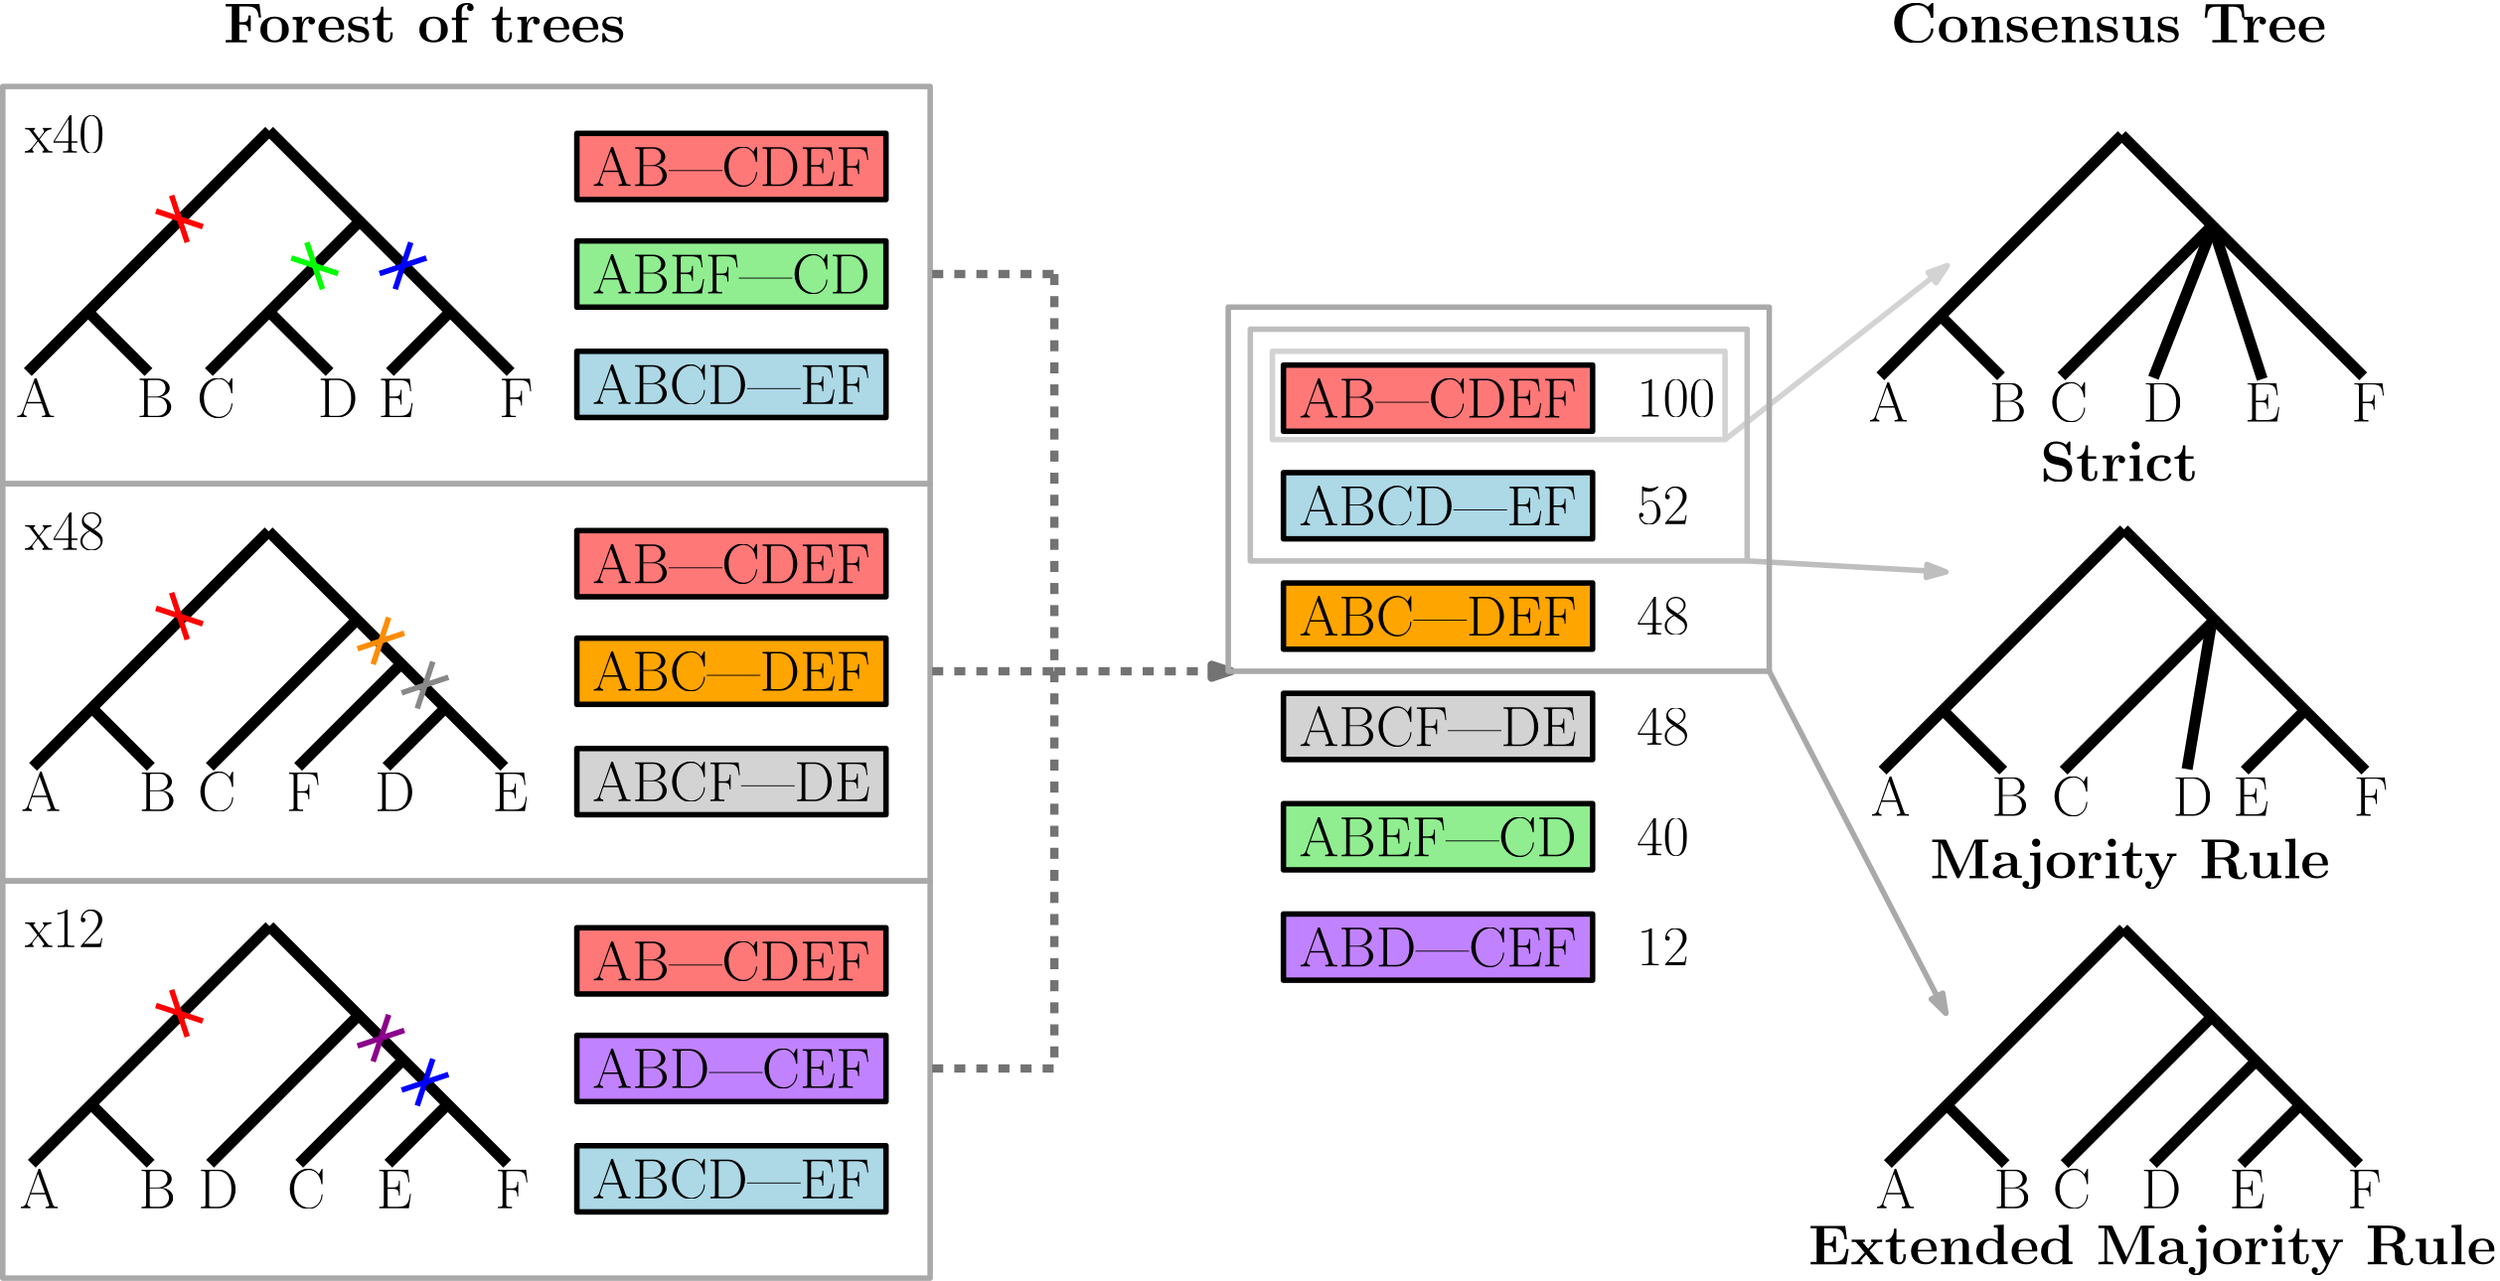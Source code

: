<?xml version="1.0"?>
<!DOCTYPE ipe SYSTEM "ipe.dtd">
<ipe version="70107" creator="Ipe 7.1.10">
<info created="D:20110302134249" modified="D:20170821170445"/>
<ipestyle name="basic">
<symbol name="arrow/arc(spx)">
<path stroke="sym-stroke" fill="sym-stroke" pen="sym-pen">
0 0 m
-1 0.333 l
-1 -0.333 l
h
</path>
</symbol>
<symbol name="arrow/farc(spx)">
<path stroke="sym-stroke" fill="white" pen="sym-pen">
0 0 m
-1 0.333 l
-1 -0.333 l
h
</path>
</symbol>
<symbol name="mark/circle(sx)" transformations="translations">
<path fill="sym-stroke">
0.6 0 0 0.6 0 0 e
0.4 0 0 0.4 0 0 e
</path>
</symbol>
<symbol name="mark/disk(sx)" transformations="translations">
<path fill="sym-stroke">
0.6 0 0 0.6 0 0 e
</path>
</symbol>
<symbol name="mark/fdisk(sfx)" transformations="translations">
<group>
<path fill="sym-stroke" fillrule="eofill">
0.6 0 0 0.6 0 0 e
0.4 0 0 0.4 0 0 e
</path>
<path fill="sym-fill">
0.4 0 0 0.4 0 0 e
</path>
</group>
</symbol>
<symbol name="mark/box(sx)" transformations="translations">
<path fill="sym-stroke" fillrule="eofill">
-0.6 -0.6 m
0.6 -0.6 l
0.6 0.6 l
-0.6 0.6 l
h
-0.4 -0.4 m
0.4 -0.4 l
0.4 0.4 l
-0.4 0.4 l
h
</path>
</symbol>
<symbol name="mark/square(sx)" transformations="translations">
<path fill="sym-stroke">
-0.6 -0.6 m
0.6 -0.6 l
0.6 0.6 l
-0.6 0.6 l
h
</path>
</symbol>
<symbol name="mark/fsquare(sfx)" transformations="translations">
<group>
<path fill="sym-stroke" fillrule="eofill">
-0.6 -0.6 m
0.6 -0.6 l
0.6 0.6 l
-0.6 0.6 l
h
-0.4 -0.4 m
0.4 -0.4 l
0.4 0.4 l
-0.4 0.4 l
h
</path>
<path fill="sym-fill">
-0.4 -0.4 m
0.4 -0.4 l
0.4 0.4 l
-0.4 0.4 l
h
</path>
</group>
</symbol>
<symbol name="mark/cross(sx)" transformations="translations">
<group>
<path fill="sym-stroke">
-0.43 -0.57 m
0.57 0.43 l
0.43 0.57 l
-0.57 -0.43 l
h
</path>
<path fill="sym-stroke">
-0.43 0.57 m
0.57 -0.43 l
0.43 -0.57 l
-0.57 0.43 l
h
</path>
</group>
</symbol>
<symbol name="arrow/fnormal(spx)">
<path stroke="sym-stroke" fill="white" pen="sym-pen">
0 0 m
-1 0.333 l
-1 -0.333 l
h
</path>
</symbol>
<symbol name="arrow/pointed(spx)">
<path stroke="sym-stroke" fill="sym-stroke" pen="sym-pen">
0 0 m
-1 0.333 l
-0.8 0 l
-1 -0.333 l
h
</path>
</symbol>
<symbol name="arrow/fpointed(spx)">
<path stroke="sym-stroke" fill="white" pen="sym-pen">
0 0 m
-1 0.333 l
-0.8 0 l
-1 -0.333 l
h
</path>
</symbol>
<symbol name="arrow/linear(spx)">
<path stroke="sym-stroke" pen="sym-pen">
-1 0.333 m
0 0 l
-1 -0.333 l
</path>
</symbol>
<symbol name="arrow/fdouble(spx)">
<path stroke="sym-stroke" fill="white" pen="sym-pen">
0 0 m
-1 0.333 l
-1 -0.333 l
h
-1 0 m
-2 0.333 l
-2 -0.333 l
h
</path>
</symbol>
<symbol name="arrow/double(spx)">
<path stroke="sym-stroke" fill="sym-stroke" pen="sym-pen">
0 0 m
-1 0.333 l
-1 -0.333 l
h
-1 0 m
-2 0.333 l
-2 -0.333 l
h
</path>
</symbol>
<pen name="heavier" value="0.8"/>
<pen name="fat" value="1.2"/>
<pen name="ultrafat" value="2"/>
<symbolsize name="large" value="5"/>
<symbolsize name="small" value="2"/>
<symbolsize name="tiny" value="1.1"/>
<arrowsize name="large" value="10"/>
<arrowsize name="small" value="5"/>
<arrowsize name="tiny" value="3"/>
<color name="red" value="1 0 0"/>
<color name="green" value="0 1 0"/>
<color name="blue" value="0 0 1"/>
<color name="yellow" value="1 1 0"/>
<color name="orange" value="1 0.647 0"/>
<color name="gold" value="1 0.843 0"/>
<color name="purple" value="0.627 0.125 0.941"/>
<color name="gray" value="0.745"/>
<color name="brown" value="0.647 0.165 0.165"/>
<color name="navy" value="0 0 0.502"/>
<color name="pink" value="1 0.753 0.796"/>
<color name="seagreen" value="0.18 0.545 0.341"/>
<color name="turquoise" value="0.251 0.878 0.816"/>
<color name="violet" value="0.933 0.51 0.933"/>
<color name="darkblue" value="0 0 0.545"/>
<color name="darkcyan" value="0 0.545 0.545"/>
<color name="darkgray" value="0.663"/>
<color name="darkgreen" value="0 0.392 0"/>
<color name="darkmagenta" value="0.545 0 0.545"/>
<color name="darkorange" value="1 0.549 0"/>
<color name="darkred" value="0.545 0 0"/>
<color name="lightblue" value="0.678 0.847 0.902"/>
<color name="lightcyan" value="0.878 1 1"/>
<color name="lightgray" value="0.827"/>
<color name="lightgreen" value="0.565 0.933 0.565"/>
<color name="lightyellow" value="1 1 0.878"/>
<dashstyle name="dashed" value="[4] 0"/>
<dashstyle name="dotted" value="[1 3] 0"/>
<dashstyle name="dash dotted" value="[4 2 1 2] 0"/>
<dashstyle name="dash dot dotted" value="[4 2 1 2 1 2] 0"/>
<textsize name="large" value="\large"/>
<textsize name="small" value="\small"/>
<textsize name="tiny" value="\tiny"/>
<textsize name="Large" value="\Large"/>
<textsize name="LARGE" value="\LARGE"/>
<textsize name="huge" value="\huge"/>
<textsize name="Huge" value="\Huge"/>
<textsize name="footnote" value="\footnotesize"/>
<textstyle name="center" begin="\begin{center}" end="\end{center}"/>
<textstyle name="itemize" begin="\begin{itemize}" end="\end{itemize}"/>
<textstyle name="item" begin="\begin{itemize}\item{}" end="\end{itemize}"/>
<gridsize name="4 pts" value="4"/>
<gridsize name="8 pts (~3 mm)" value="8"/>
<gridsize name="16 pts (~6 mm)" value="16"/>
<gridsize name="32 pts (~12 mm)" value="32"/>
<gridsize name="10 pts (~3.5 mm)" value="10"/>
<gridsize name="20 pts (~7 mm)" value="20"/>
<gridsize name="14 pts (~5 mm)" value="14"/>
<gridsize name="28 pts (~10 mm)" value="28"/>
<gridsize name="56 pts (~20 mm)" value="56"/>
<anglesize name="90 deg" value="90"/>
<anglesize name="60 deg" value="60"/>
<anglesize name="45 deg" value="45"/>
<anglesize name="30 deg" value="30"/>
<anglesize name="22.5 deg" value="22.5"/>
<tiling name="falling" angle="-60" step="4" width="1"/>
<tiling name="rising" angle="30" step="4" width="1"/>
</ipestyle>
<ipestyle name="letterpaper">
<symbol name="arrow/arc(spx)">
<path stroke="sym-stroke" fill="sym-stroke" pen="sym-pen">
0 0 m
-1 0.333 l
-1 -0.333 l
h
</path>
</symbol>
<symbol name="arrow/farc(spx)">
<path stroke="sym-stroke" fill="white" pen="sym-pen">
0 0 m
-1 0.333 l
-1 -0.333 l
h
</path>
</symbol>
<symbol name="mark/circle(sx)" transformations="translations">
<path fill="sym-stroke">
0.6 0 0 0.6 0 0 e
0.4 0 0 0.4 0 0 e
</path>
</symbol>
<symbol name="mark/disk(sx)" transformations="translations">
<path fill="sym-stroke">
0.6 0 0 0.6 0 0 e
</path>
</symbol>
<symbol name="mark/fdisk(sfx)" transformations="translations">
<group>
<path fill="sym-stroke" fillrule="eofill">
0.6 0 0 0.6 0 0 e
0.4 0 0 0.4 0 0 e
</path>
<path fill="sym-fill">
0.4 0 0 0.4 0 0 e
</path>
</group>
</symbol>
<symbol name="mark/box(sx)" transformations="translations">
<path fill="sym-stroke" fillrule="eofill">
-0.6 -0.6 m
0.6 -0.6 l
0.6 0.6 l
-0.6 0.6 l
h
-0.4 -0.4 m
0.4 -0.4 l
0.4 0.4 l
-0.4 0.4 l
h
</path>
</symbol>
<symbol name="mark/square(sx)" transformations="translations">
<path fill="sym-stroke">
-0.6 -0.6 m
0.6 -0.6 l
0.6 0.6 l
-0.6 0.6 l
h
</path>
</symbol>
<symbol name="mark/fsquare(sfx)" transformations="translations">
<group>
<path fill="sym-stroke" fillrule="eofill">
-0.6 -0.6 m
0.6 -0.6 l
0.6 0.6 l
-0.6 0.6 l
h
-0.4 -0.4 m
0.4 -0.4 l
0.4 0.4 l
-0.4 0.4 l
h
</path>
<path fill="sym-fill">
-0.4 -0.4 m
0.4 -0.4 l
0.4 0.4 l
-0.4 0.4 l
h
</path>
</group>
</symbol>
<symbol name="mark/cross(sx)" transformations="translations">
<group>
<path fill="sym-stroke">
-0.43 -0.57 m
0.57 0.43 l
0.43 0.57 l
-0.57 -0.43 l
h
</path>
<path fill="sym-stroke">
-0.43 0.57 m
0.57 -0.43 l
0.43 -0.57 l
-0.57 0.43 l
h
</path>
</group>
</symbol>
<symbol name="arrow/fnormal(spx)">
<path stroke="sym-stroke" fill="white" pen="sym-pen">
0 0 m
-1 0.333 l
-1 -0.333 l
h
</path>
</symbol>
<symbol name="arrow/pointed(spx)">
<path stroke="sym-stroke" fill="sym-stroke" pen="sym-pen">
0 0 m
-1 0.333 l
-0.8 0 l
-1 -0.333 l
h
</path>
</symbol>
<symbol name="arrow/fpointed(spx)">
<path stroke="sym-stroke" fill="white" pen="sym-pen">
0 0 m
-1 0.333 l
-0.8 0 l
-1 -0.333 l
h
</path>
</symbol>
<symbol name="arrow/linear(spx)">
<path stroke="sym-stroke" pen="sym-pen">
-1 0.333 m
0 0 l
-1 -0.333 l
</path>
</symbol>
<symbol name="arrow/fdouble(spx)">
<path stroke="sym-stroke" fill="white" pen="sym-pen">
0 0 m
-1 0.333 l
-1 -0.333 l
h
-1 0 m
-2 0.333 l
-2 -0.333 l
h
</path>
</symbol>
<symbol name="arrow/double(spx)">
<path stroke="sym-stroke" fill="sym-stroke" pen="sym-pen">
0 0 m
-1 0.333 l
-1 -0.333 l
h
-1 0 m
-2 0.333 l
-2 -0.333 l
h
</path>
</symbol>
<pen name="heavier" value="0.8"/>
<pen name="fat" value="1.2"/>
<pen name="ultrafat" value="2"/>
<symbolsize name="large" value="5"/>
<symbolsize name="small" value="2"/>
<symbolsize name="tiny" value="1.1"/>
<arrowsize name="large" value="10"/>
<arrowsize name="small" value="5"/>
<arrowsize name="tiny" value="3"/>
<color name="red" value="1 0 0"/>
<color name="green" value="0 1 0"/>
<color name="blue" value="0 0 1"/>
<color name="yellow" value="1 1 0"/>
<color name="orange" value="1 0.647 0"/>
<color name="gold" value="1 0.843 0"/>
<color name="purple" value="0.627 0.125 0.941"/>
<color name="gray" value="0.745"/>
<color name="brown" value="0.647 0.165 0.165"/>
<color name="navy" value="0 0 0.502"/>
<color name="pink" value="1 0.753 0.796"/>
<color name="seagreen" value="0.18 0.545 0.341"/>
<color name="turquoise" value="0.251 0.878 0.816"/>
<color name="violet" value="0.933 0.51 0.933"/>
<color name="darkblue" value="0 0 0.545"/>
<color name="darkcyan" value="0 0.545 0.545"/>
<color name="darkgray" value="0.663"/>
<color name="darkgreen" value="0 0.392 0"/>
<color name="darkmagenta" value="0.545 0 0.545"/>
<color name="darkorange" value="1 0.549 0"/>
<color name="darkred" value="0.545 0 0"/>
<color name="lightblue" value="0.678 0.847 0.902"/>
<color name="lightcyan" value="0.878 1 1"/>
<color name="lightgray" value="0.827"/>
<color name="lightgreen" value="0.565 0.933 0.565"/>
<color name="lightyellow" value="1 1 0.878"/>
<dashstyle name="dashed" value="[4] 0"/>
<dashstyle name="dotted" value="[1 3] 0"/>
<dashstyle name="dash dotted" value="[4 2 1 2] 0"/>
<dashstyle name="dash dot dotted" value="[4 2 1 2 1 2] 0"/>
<textsize name="large" value="\large"/>
<textsize name="small" value="\small"/>
<textsize name="tiny" value="\tiny"/>
<textsize name="Large" value="\Large"/>
<textsize name="LARGE" value="\LARGE"/>
<textsize name="huge" value="\huge"/>
<textsize name="Huge" value="\Huge"/>
<textsize name="footnote" value="\footnotesize"/>
<textstyle name="center" begin="\begin{center}" end="\end{center}"/>
<textstyle name="itemize" begin="\begin{itemize}" end="\end{itemize}"/>
<textstyle name="item" begin="\begin{itemize}\item{}" end="\end{itemize}"/>
<gridsize name="4 pts" value="4"/>
<gridsize name="8 pts (~3 mm)" value="8"/>
<gridsize name="16 pts (~6 mm)" value="16"/>
<gridsize name="32 pts (~12 mm)" value="32"/>
<gridsize name="10 pts (~3.5 mm)" value="10"/>
<gridsize name="20 pts (~7 mm)" value="20"/>
<gridsize name="14 pts (~5 mm)" value="14"/>
<gridsize name="28 pts (~10 mm)" value="28"/>
<gridsize name="56 pts (~20 mm)" value="56"/>
<anglesize name="90 deg" value="90"/>
<anglesize name="60 deg" value="60"/>
<anglesize name="45 deg" value="45"/>
<anglesize name="30 deg" value="30"/>
<anglesize name="22.5 deg" value="22.5"/>
<layout paper="1224 1584" origin="0 0" frame="1224 1584"/>
<tiling name="falling" angle="-60" step="4" width="1"/>
<tiling name="rising" angle="30" step="4" width="1"/>
</ipestyle>
<page>
<layer name="alpha"/>
<layer name="beta"/>
<layer name="gamma"/>
<layer name="delta"/>
<layer name="epsilon"/>
<layer name="zeta"/>
<layer name="eta"/>
<layer name="theta"/>
<layer name="iota"/>
<layer name="kappa"/>
<view layers="alpha beta gamma delta epsilon zeta eta iota kappa" active="kappa"/>
<group layer="alpha">
<text matrix="0.683346 0 0 0.683346 14.9357 330.594" transformations="translations" pos="32 488" stroke="black" type="label" width="14.326" height="14.116" depth="0" valign="baseline" size="huge">A</text>
<text matrix="0.683346 0 0 0.683346 14.9357 325.128" transformations="translations" pos="96 496" stroke="black" type="label" width="13.52" height="14.116" depth="0" valign="baseline" size="huge">B</text>
<text matrix="0.683346 0 0 0.683346 14.9357 325.128" transformations="translations" pos="128 496" stroke="black" type="label" width="13.794" height="14.116" depth="0" valign="baseline" size="huge">C</text>
<text matrix="0.683346 0 0 0.683346 14.9357 325.128" transformations="translations" pos="192 496" stroke="black" type="label" width="14.6" height="14.116" depth="0" valign="baseline" size="huge">D</text>
<text matrix="0.683346 0 0 0.683346 14.9357 325.128" transformations="translations" pos="224 496" stroke="black" type="label" width="12.98" height="14.116" depth="0" valign="baseline" size="huge">E</text>
<text matrix="0.683346 0 0 0.683346 14.9357 325.128" transformations="translations" pos="288 496" stroke="black" type="label" width="12.441" height="14.116" depth="0" valign="baseline" size="huge">F</text>
<path matrix="0.683346 0 0 0.683346 -46.4148 439.93" stroke="black" pen="4">
256 480 m
128 352 l
</path>
<path matrix="0.683346 0 0 0.683346 -46.4148 439.93" stroke="black" pen="4">
160 384 m
192 352 l
</path>
<path matrix="0.683346 0 0 0.683346 -46.4148 439.93" stroke="black" pen="4">
256 480 m
384 352 l
</path>
<path matrix="0.854183 0 0 0.854183 -112.016 379.795" stroke="black" pen="4">
320 416 m
256 352 l
</path>
<path matrix="0.683346 0 0 0.683346 -46.4148 439.93" stroke="black" pen="4">
256 384 m
288 352 l
</path>
<path matrix="0.683346 0 0 0.683346 -46.4148 439.93" stroke="black" pen="4">
352 384 m
320 352 l
</path>
</group>
<group layer="epsilon" matrix="1 0 0 1 5.12498 238.719">
<group matrix="0.666926 0 0 0.666926 -9.0262 85.2172">
<text matrix="1 0 0 1 31.7795 -192" transformations="translations" pos="32 488" stroke="black" type="label" width="14.326" height="14.116" depth="0" valign="baseline" size="huge">A</text>
<text matrix="1 0 0 1 31.7795 -200" transformations="translations" pos="96 496" stroke="black" type="label" width="13.52" height="14.116" depth="0" valign="baseline" size="huge">B</text>
<text matrix="1 0 0 1 31.7795 -200" transformations="translations" pos="128 496" stroke="black" type="label" width="13.794" height="14.116" depth="0" valign="baseline" size="huge">C</text>
<text matrix="1 0 0 1 15.7795 -200" transformations="translations" pos="192 496" stroke="black" type="label" width="12.441" height="14.116" depth="0" valign="baseline" size="huge">F</text>
<text matrix="1 0 0 1 31.7795 -200" transformations="translations" pos="224 496" stroke="black" type="label" width="14.6" height="14.116" depth="0" valign="baseline" size="huge">D</text>
<text matrix="1 0 0 1 31.7795 -200" transformations="translations" pos="288 496" stroke="black" type="label" width="12.98" height="14.116" depth="0" valign="baseline" size="huge">E</text>
</group>
<group matrix="0.666926 0 0 0.666926 -4.84491 85.2172">
<path matrix="1 0 0 1 -64 -32" stroke="black" pen="4">
256 480 m
128 352 l
</path>
<path matrix="1 0 0 1 -64 -32" stroke="black" pen="4">
160 384 m
192 352 l
</path>
<path matrix="1 0 0 1 -64 -32" stroke="black" pen="4">
256 480 m
384 352 l
</path>
<path matrix="1.25 0 0 1.25 -160 -120" stroke="black" pen="4">
320 416 m
256 352 l
</path>
<path matrix="1 0 0 1 -64 -32" stroke="black" pen="4">
352 384 m
320 352 l
</path>
<path stroke="black" pen="4">
264 376 m
208 320 l
</path>
</group>
</group>
<group matrix="0.672907 0 0 0.672907 -5.94322 296.567">
<group matrix="1 0 0 1 8 -176">
<path matrix="1 0 0 1 -64 -32" stroke="black" pen="4">
256 480 m
128 352 l
</path>
<path matrix="1 0 0 1 -64 -32" stroke="black" pen="4">
160 384 m
192 352 l
</path>
<path matrix="1 0 0 1 -64 -32" stroke="black" pen="4">
256 480 m
384 352 l
</path>
<path matrix="1.25 0 0 1.25 -160 -120" stroke="black" pen="4">
320 416 m
256 352 l
</path>
<path matrix="1 0 0 1 -64 -32" stroke="black" pen="4">
352 384 m
320 352 l
</path>
<path stroke="black" pen="4">
264 376 m
208 320 l
</path>
</group>
<text matrix="1 0 0 1 33.51 -368" transformations="translations" pos="32 488" stroke="black" type="label" width="14.326" height="14.116" depth="0" valign="baseline" size="huge">A</text>
<text matrix="1 0 0 1 33.51 -376" transformations="translations" pos="96 496" stroke="black" type="label" width="13.52" height="14.116" depth="0" valign="baseline" size="huge">B</text>
<text matrix="1 0 0 1 33.51 -376" transformations="translations" pos="128 496" stroke="black" type="label" width="14.6" height="14.116" depth="0" valign="baseline" size="huge">D</text>
<text matrix="1 0 0 1 17.51 -376" transformations="translations" pos="192 496" stroke="black" type="label" width="13.794" height="14.116" depth="0" valign="baseline" size="huge">C</text>
<text matrix="1 0 0 1 33.51 -376" transformations="translations" pos="224 496" stroke="black" type="label" width="12.98" height="14.116" depth="0" valign="baseline" size="huge">E</text>
<text matrix="1 0 0 1 33.51 -376" transformations="translations" pos="288 496" stroke="black" type="label" width="12.441" height="14.116" depth="0" valign="baseline" size="huge">F</text>
</group>
<group layer="beta">
<group matrix="1 0 0 1 0 -1">
<path matrix="1.4 0 0 1.5 -73.6 -384" stroke="black" fill="1 0.471 0.471" pen="ultrafat">
224 768 m
224 752 l
304 752 l
304 768 l
h
</path>
<text matrix="1 0 0 1 17.6935 -3.058" transformations="translations" pos="228 752" stroke="black" type="label" width="100.613" height="14.116" depth="0" valign="baseline" size="huge">AB|CDEF</text>
</group>
<group matrix="-0.707107 0.707107 -0.707107 -0.707107 698.455 1236.63">
<path stroke="red" pen="ultrafat">
64 784 m
80 776 l
</path>
<path stroke="red" pen="ultrafat">
64 776 m
80 784 l
</path>
</group>
</group>
<group layer="gamma" pin="h">
<group>
<path matrix="1.4 0 0 1.5 -73.6 -424" stroke="black" fill="lightgreen" pen="ultrafat">
224 768 m
224 752 l
304 752 l
304 768 l
h
</path>
<group matrix="-0.707107 0.707107 -0.707107 -0.707107 747.455 1219.63">
<path stroke="green" pen="ultrafat">
64 784 m
80 776 l
</path>
<path stroke="green" pen="ultrafat">
64 776 m
80 784 l
</path>
</group>
</group>
<text matrix="1 0 0 1 17.6935 -43.058" transformations="translations" pos="228 752" stroke="black" type="label" width="100.613" height="14.116" depth="0" valign="baseline" size="huge">ABEF|CD</text>
</group>
<group layer="delta">
<path matrix="1.4 0 0 1.5 -73.6 -464" stroke="black" fill="lightblue" pen="ultrafat">
224 768 m
224 752 l
304 752 l
304 768 l
h
</path>
<text matrix="1 0 0 1 17.6935 -83.058" transformations="translations" pos="228 752" stroke="black" type="label" width="100.613" height="14.116" depth="0" valign="baseline" size="huge">ABCD|EF</text>
<group matrix="-0.707107 -0.707107 0.707107 -0.707107 -323.632 1321.45">
<path stroke="blue" pen="ultrafat">
64 784 m
80 776 l
</path>
<path stroke="blue" pen="ultrafat">
64 776 m
80 784 l
</path>
</group>
</group>
<group layer="zeta">
<group matrix="1 0 0 1 0 -145">
<path matrix="1.4 0 0 1.5 -73.6 -384" stroke="black" fill="1 0.471 0.471" pen="ultrafat">
224 768 m
224 752 l
304 752 l
304 768 l
h
</path>
<text matrix="1 0 0 1 17.6935 -3.058" transformations="translations" pos="228 752" stroke="black" type="label" width="100.613" height="14.116" depth="0" valign="baseline" size="huge">AB|CDEF</text>
</group>
<path matrix="1.4 0 0 1.5 -73.6 -568" stroke="black" fill="orange" pen="ultrafat">
224 768 m
224 752 l
304 752 l
304 768 l
h
</path>
<text matrix="1 0 0 1 17.6935 -187.058" transformations="translations" pos="228 752" stroke="black" type="label" width="100.613" height="14.116" depth="0" valign="baseline" size="huge">ABC|DEF</text>
<path matrix="1.4 0 0 1.5 -73.6 -608" stroke="black" fill="lightgray" pen="ultrafat">
224 768 m
224 752 l
304 752 l
304 768 l
h
</path>
<text matrix="1 0 0 1 17.6935 -227.058" transformations="translations" pos="228 752" stroke="black" type="label" width="100.613" height="14.116" depth="0" valign="baseline" size="huge">ABCF|DE</text>
<group>
<group matrix="-0.707107 0.707107 -0.707107 -0.707107 698.455 1092.63">
<path stroke="red" pen="ultrafat">
64 784 m
80 776 l
</path>
<path stroke="red" pen="ultrafat">
64 776 m
80 784 l
</path>
</group>
<group matrix="-0.707107 -0.707107 0.707107 -0.707107 -331.632 1185.45">
<path stroke="darkorange" pen="ultrafat">
64 784 m
80 776 l
</path>
<path stroke="darkorange" pen="ultrafat">
64 776 m
80 784 l
</path>
</group>
<group matrix="-0.707107 -0.707107 0.707107 -0.707107 -315.632 1169.45">
<path stroke="0.533" pen="ultrafat">
64 784 m
80 776 l
</path>
<path stroke="0.533" pen="ultrafat">
64 776 m
80 784 l
</path>
</group>
</group>
</group>
<group>
<path matrix="1.4 0 0 1.5 -73.6 -712" stroke="black" fill="0.757 0.51 1" pen="ultrafat">
224 768 m
224 752 l
304 752 l
304 768 l
h
</path>
<text matrix="1 0 0 1 17.6935 -331.058" transformations="translations" pos="228 752" stroke="black" type="label" width="100.613" height="14.116" depth="0" valign="baseline" size="huge">ABD|CEF</text>
<path matrix="1.4 0 0 1.5 -73.6 -752" stroke="black" fill="lightblue" pen="ultrafat">
224 768 m
224 752 l
304 752 l
304 768 l
h
</path>
<text matrix="1 0 0 1 17.6935 -371.058" transformations="translations" pos="228 752" stroke="black" type="label" width="100.613" height="14.116" depth="0" valign="baseline" size="huge">ABCD|EF</text>
<group>
<group matrix="-0.707107 0.707107 -0.707107 -0.707107 698.455 948.63">
<path stroke="red" pen="ultrafat">
64 784 m
80 776 l
</path>
<path stroke="red" pen="ultrafat">
64 776 m
80 784 l
</path>
</group>
<group matrix="-0.707107 -0.707107 0.707107 -0.707107 -315.632 1025.45">
<path stroke="blue" pen="ultrafat">
64 784 m
80 776 l
</path>
<path stroke="blue" pen="ultrafat">
64 776 m
80 784 l
</path>
</group>
<group matrix="-0.707107 -0.707107 0.707107 -0.707107 -331.632 1041.45">
<path stroke="darkmagenta" pen="ultrafat">
64 784 m
80 776 l
</path>
<path stroke="darkmagenta" pen="ultrafat">
64 776 m
80 784 l
</path>
</group>
<group matrix="1 0 0 1 0 -289">
<path matrix="1.4 0 0 1.5 -73.6 -384" stroke="black" fill="1 0.471 0.471" pen="ultrafat">
224 768 m
224 752 l
304 752 l
304 768 l
h
</path>
<text matrix="1 0 0 1 17.6935 -3.058" transformations="translations" pos="228 752" stroke="black" type="label" width="100.613" height="14.116" depth="0" valign="baseline" size="huge">AB|CDEF</text>
</group>
</group>
</group>
<path layer="alpha" stroke="darkgray" pen="ultrafat">
32 784 m
32 640 l
368 640 l
368 784 l
h
</path>
<path layer="epsilon" matrix="1 0 0 1 0 -144" stroke="darkgray" pen="ultrafat">
32 784 m
32 640 l
368 640 l
368 784 l
h
</path>
<path matrix="1 0 0 1 0 -288" stroke="darkgray" pen="ultrafat">
32 784 m
32 640 l
368 640 l
368 784 l
h
</path>
<text layer="eta" transformations="translations" pos="40 760" stroke="black" type="label" width="28.968" height="13.319" depth="0" valign="baseline" size="huge">x40</text>
<text transformations="translations" pos="40 616" stroke="black" type="label" width="28.968" height="13.319" depth="0" valign="baseline" size="huge">x48</text>
<text transformations="translations" pos="40 472" stroke="black" type="label" width="28.968" height="13.319" depth="0" valign="baseline" size="huge">x12</text>
<group layer="theta" matrix="1 0 0 1 -2 0">
<text matrix="0.683346 0 0 0.683346 430.936 186.594" transformations="translations" pos="32 488" stroke="black" type="label" width="14.326" height="14.116" depth="0" valign="baseline" size="huge">A</text>
<text matrix="0.683346 0 0 0.683346 430.936 181.128" transformations="translations" pos="96 496" stroke="black" type="label" width="13.52" height="14.116" depth="0" valign="baseline" size="huge">B</text>
<text matrix="0.683346 0 0 0.683346 430.936 181.128" transformations="translations" pos="128 496" stroke="black" type="label" width="13.794" height="14.116" depth="0" valign="baseline" size="huge">C</text>
<text matrix="0.683346 0 0 0.683346 420.936 181.128" transformations="translations" pos="192 496" stroke="black" type="label" width="14.6" height="14.116" depth="0" valign="baseline" size="huge">D</text>
<text matrix="0.683346 0 0 0.683346 435.936 181.128" transformations="translations" pos="224 496" stroke="black" type="label" width="12.98" height="14.116" depth="0" valign="baseline" size="huge">E</text>
<text matrix="0.683346 0 0 0.683346 430.936 181.128" transformations="translations" pos="288 496" stroke="black" type="label" width="12.441" height="14.116" depth="0" valign="baseline" size="huge">F</text>
<path matrix="0.683346 0 0 0.683346 369.585 295.93" stroke="black" pen="4">
256 480 m
128 352 l
</path>
<path matrix="0.683346 0 0 0.683346 369.585 295.93" stroke="black" pen="4">
160 384 m
192 352 l
</path>
<path matrix="0.683346 0 0 0.683346 369.585 295.93" stroke="black" pen="4">
256 480 m
384 352 l
</path>
<path matrix="0.854183 0 0 0.854183 303.984 235.795" stroke="black" pen="4">
320 416 m
256 352 l
</path>
<path stroke="black" pen="4">
577.349 590.295 m
555.994 535.951 l
</path>
<path matrix="1.66176 0 0 1.0118 -382.28 -6.96513" stroke="black" pen="4">
577.668 590.295 m
588.346 536.111 l
</path>
</group>
<text matrix="1 0 0 1 -62.6732 -5" transformations="translations" pos="495.677 639.513" stroke="black" type="label" width="222.976" height="14.349" depth="0" valign="baseline" size="huge">\bf{Strict Consensus Tree}</text>
<group matrix="1 0 0 1 -3 0">
<path matrix="1.87563 0 0 1 -304.22 0" stroke="0.451" dash="dashed" pen="3">
352 756 m
384.161 756 l
</path>
<path matrix="1.87563 0 0 1 -304.22 -144" stroke="0.451" dash="dashed" pen="3">
352 756 m
384.161 756 l
</path>
<path matrix="1.87563 0 0 1 -304.22 -288" stroke="0.451" dash="dashed" pen="3">
352 756 m
384.161 756 l
</path>
<path stroke="0.451" dash="dashed" pen="3">
416 756 m
416 468 l
</path>
<path matrix="1 0 0 1 0 20" stroke="0.451" dash="dashed" pen="3" arrow="normal/normal">
416 592 m
480 592 l
</path>
</group>
<group layer="kappa" matrix="1 0 0 1 0 44">
<path matrix="1.4 0 0 1.5 182.4 -712" stroke="black" fill="0.757 0.51 1" pen="ultrafat">
224 768 m
224 752 l
304 752 l
304 768 l
h
</path>
<text matrix="1 0 0 1 273.693 -331.058" transformations="translations" pos="228 752" stroke="black" type="label" width="100.613" height="14.116" depth="0" valign="baseline" size="huge">ABD|CEF</text>
</group>
<text matrix="1 0 0 1 0 1.3405" transformations="translations" pos="624 464" stroke="black" type="label" width="18.952" height="13.319" depth="0" valign="baseline" size="huge">12</text>
<group matrix="1 0 0 1 0 -120">
<group>
<path matrix="1.4 0 0 1.5 182.4 -508" stroke="black" fill="lightgreen" pen="ultrafat">
224 768 m
224 752 l
304 752 l
304 768 l
h
</path>
<text matrix="1 0 0 1 0 1.3405" transformations="translations" pos="624 624" stroke="black" type="label" width="18.952" height="13.319" depth="0" valign="baseline" size="huge">40</text>
</group>
<text matrix="1 0 0 1 273.693 -127.058" transformations="translations" pos="228 752" stroke="black" type="label" width="100.613" height="14.116" depth="0" valign="baseline" size="huge">ABEF|CD</text>
</group>
<group>
<group matrix="1 0 0 1 256 -85">
<path matrix="1.4 0 0 1.5 -73.6 -384" stroke="black" fill="1 0.471 0.471" pen="ultrafat">
224 768 m
224 752 l
304 752 l
304 768 l
h
</path>
<text matrix="1 0 0 1 17.6935 -3.058" transformations="translations" pos="228 752" stroke="black" type="label" width="100.613" height="14.116" depth="0" valign="baseline" size="huge">AB|CDEF</text>
</group>
<text matrix="1 0 0 1 0 0.3405" transformations="translations" pos="624 664" stroke="black" type="label" width="28.429" height="13.319" depth="0" valign="baseline" size="huge">100</text>
</group>
<group matrix="1 0 0 1 0 40">
<path matrix="1.4 0 0 1.5 182.4 -548" stroke="black" fill="lightblue" pen="ultrafat">
224 768 m
224 752 l
304 752 l
304 768 l
h
</path>
<text matrix="1 0 0 1 273.693 -167.058" transformations="translations" pos="228 752" stroke="black" type="label" width="100.613" height="14.116" depth="0" valign="baseline" size="huge">ABCD|EF</text>
<text matrix="1 0 0 1 0 1.3405" transformations="translations" pos="624 584" stroke="black" type="label" width="18.952" height="13.319" depth="0" valign="baseline" size="huge">52</text>
</group>
<group matrix="1 0 0 1 0 40">
<group matrix="1 0 0 1 0 -20">
<path matrix="1.4 0 0 1.5 182.4 -568" stroke="black" fill="orange" pen="ultrafat">
224 768 m
224 752 l
304 752 l
304 768 l
h
</path>
<text matrix="1 0 0 1 273.693 -187.058" transformations="translations" pos="228 752" stroke="black" type="label" width="100.613" height="14.116" depth="0" valign="baseline" size="huge">ABC|DEF</text>
</group>
<text matrix="1 0 0 1 0 1.3405" transformations="translations" pos="624 544" stroke="black" type="label" width="18.952" height="13.319" depth="0" valign="baseline" size="huge">48</text>
</group>
<group matrix="1 0 0 1 0 40">
<group matrix="1 0 0 1 0 -20">
<path matrix="1.4 0 0 1.5 182.4 -608" stroke="black" fill="lightgray" pen="ultrafat">
224 768 m
224 752 l
304 752 l
304 768 l
h
</path>
<text matrix="1 0 0 1 273.693 -227.058" transformations="translations" pos="228 752" stroke="black" type="label" width="100.613" height="14.116" depth="0" valign="baseline" size="huge">ABCF|DE</text>
</group>
<text matrix="1 0 0 1 0 1.3405" transformations="translations" pos="624 504" stroke="black" type="label" width="18.952" height="13.319" depth="0" valign="baseline" size="huge">48</text>
</group>
<path layer="iota" matrix="1.38626 0 0 1 -119.223 -40" stroke="0.451" dash="dashed" pen="3">
352 756 m
384.161 756 l
</path>
<path matrix="1.38626 0 0 1 -119.223 -184" stroke="0.451" dash="dashed" pen="3">
352 756 m
384.161 756 l
</path>
<path matrix="1.38626 0 0 1 -119.223 -328" stroke="0.451" dash="dashed" pen="3">
352 756 m
384.161 756 l
</path>
<path matrix="1 0 0 1 -3 -40" stroke="0.451" dash="dashed" pen="3">
416 756 m
416 468 l
</path>
<path matrix="1 0 0 1 -3 -20" stroke="0.451" dash="dashed" pen="3" arrow="normal/normal">
416 592 m
480 592 l
</path>
<path layer="kappa" stroke="lightgray" pen="ultrafat">
492 688 m
492 656 l
656 656 l
656 688 l
h
</path>
<group matrix="1 0 0 1 255.195 142.449">
<text matrix="0.683346 0 0 0.683346 430.936 186.594" transformations="translations" pos="32 488" stroke="black" type="label" width="14.326" height="14.116" depth="0" valign="baseline" size="huge">A</text>
<text matrix="0.683346 0 0 0.683346 430.936 181.128" transformations="translations" pos="96 496" stroke="black" type="label" width="13.52" height="14.116" depth="0" valign="baseline" size="huge">B</text>
<text matrix="0.683346 0 0 0.683346 430.936 181.128" transformations="translations" pos="128 496" stroke="black" type="label" width="13.794" height="14.116" depth="0" valign="baseline" size="huge">C</text>
<text matrix="0.683346 0 0 0.683346 420.936 181.128" transformations="translations" pos="192 496" stroke="black" type="label" width="14.6" height="14.116" depth="0" valign="baseline" size="huge">D</text>
<text matrix="0.683346 0 0 0.683346 435.936 181.128" transformations="translations" pos="224 496" stroke="black" type="label" width="12.98" height="14.116" depth="0" valign="baseline" size="huge">E</text>
<text matrix="0.683346 0 0 0.683346 430.936 181.128" transformations="translations" pos="288 496" stroke="black" type="label" width="12.441" height="14.116" depth="0" valign="baseline" size="huge">F</text>
<path matrix="0.683346 0 0 0.683346 369.585 295.93" stroke="black" pen="4">
256 480 m
128 352 l
</path>
<path matrix="0.683346 0 0 0.683346 369.585 295.93" stroke="black" pen="4">
160 384 m
192 352 l
</path>
<path matrix="0.683346 0 0 0.683346 369.585 295.93" stroke="black" pen="4">
256 480 m
384 352 l
</path>
<path matrix="0.854183 0 0 0.854183 303.984 235.795" stroke="black" pen="4">
320 416 m
256 352 l
</path>
<path stroke="black" pen="4">
577.349 590.295 m
555.994 535.951 l
</path>
<path matrix="1.66176 0 0 1.0118 -382.28 -6.96513" stroke="black" pen="4">
577.668 590.295 m
588.346 536.111 l
</path>
</group>
<text matrix="1 0 0 1 274.522 1.449" transformations="translations" pos="495.677 639.513" stroke="black" type="label" width="57.276" height="14.349" depth="0" valign="baseline" size="huge">\bf{Strict}</text>
<path stroke="lightgray" pen="ultrafat" arrow="normal/normal">
656 656 m
736.514 719.036 l
</path>
<path stroke="gray" pen="ultrafat">
484 696 m
484 612 l
664 612 l
664 696 l
h
</path>
<path stroke="gray" pen="ultrafat" arrow="normal/normal">
664 612 m
736 608 l
</path>
<path stroke="darkgray" pen="ultrafat">
476 704 m
476 572 l
672 572 l
672 704 l
h
</path>
<group matrix="1 0 0 1 0 -16">
<text matrix="0.683346 0 0 0.683346 686.936 202.093" transformations="translations" pos="32 488" stroke="black" type="label" width="14.326" height="14.116" depth="0" valign="baseline" size="huge">A</text>
<text matrix="0.683346 0 0 0.683346 686.936 196.627" transformations="translations" pos="96 496" stroke="black" type="label" width="13.52" height="14.116" depth="0" valign="baseline" size="huge">B</text>
<text matrix="0.683346 0 0 0.683346 686.936 196.627" transformations="translations" pos="128 496" stroke="black" type="label" width="13.794" height="14.116" depth="0" valign="baseline" size="huge">C</text>
<text matrix="0.683346 0 0 0.683346 686.936 196.627" transformations="translations" pos="192 496" stroke="black" type="label" width="14.6" height="14.116" depth="0" valign="baseline" size="huge">D</text>
<text matrix="0.683346 0 0 0.683346 686.936 196.627" transformations="translations" pos="224 496" stroke="black" type="label" width="12.98" height="14.116" depth="0" valign="baseline" size="huge">E</text>
<text matrix="0.683346 0 0 0.683346 686.936 196.627" transformations="translations" pos="288 496" stroke="black" type="label" width="12.441" height="14.116" depth="0" valign="baseline" size="huge">F</text>
<path matrix="0.683346 0 0 0.683346 625.585 311.429" stroke="black" pen="4">
256 480 m
128 352 l
</path>
<path matrix="0.683346 0 0 0.683346 625.585 311.429" stroke="black" pen="4">
160 384 m
192 352 l
</path>
<path matrix="0.683346 0 0 0.683346 625.585 311.429" stroke="black" pen="4">
256 480 m
384 352 l
</path>
<path matrix="0.854183 0 0 0.854183 559.984 251.294" stroke="black" pen="4">
320 416 m
256 352 l
</path>
<path matrix="0.683346 0 0 0.683346 625.585 311.429" stroke="black" pen="4">
352 384 m
320 352 l
</path>
<path matrix="1 0 0 1 -32 16" stroke="black" pen="4">
864 588 m
855.397 536.517 l
</path>
</group>
<text matrix="1 0 0 1 234.522 -142.551" transformations="translations" pos="495.677 639.513" stroke="black" type="label" width="145.044" height="14.347" depth="4.02" valign="baseline" size="huge">\bf{Majority Rule}</text>
<path stroke="darkgray" pen="ultrafat" arrow="normal/normal">
672 572 m
736 448 l
</path>
<group matrix="1 0 0 1 0 -32">
<group matrix="0.666926 0 0 0.666926 672.28 211.936">
<path matrix="1 0 0 1 -64 -32" stroke="black" pen="4">
256 480 m
128 352 l
</path>
<path matrix="1 0 0 1 -64 -32" stroke="black" pen="4">
160 384 m
192 352 l
</path>
<path matrix="1 0 0 1 -64 -32" stroke="black" pen="4">
256 480 m
384 352 l
</path>
<path matrix="1.25 0 0 1.25 -160 -120" stroke="black" pen="4">
320 416 m
256 352 l
</path>
<path matrix="1 0 0 1 -64 -32" stroke="black" pen="4">
352 384 m
320 352 l
</path>
<path stroke="black" pen="4">
264 376 m
208 320 l
</path>
</group>
<text matrix="0.666926 0 0 0.666926 689.293 83.886" transformations="translations" pos="32 488" stroke="black" type="label" width="14.326" height="14.116" depth="0" valign="baseline" size="huge">A</text>
<text matrix="0.666926 0 0 0.666926 689.293 78.551" transformations="translations" pos="96 496" stroke="black" type="label" width="13.52" height="14.116" depth="0" valign="baseline" size="huge">B</text>
<text matrix="0.666926 0 0 0.666926 689.293 78.551" transformations="translations" pos="128 496" stroke="black" type="label" width="13.794" height="14.116" depth="0" valign="baseline" size="huge">C</text>
<text matrix="0.666926 0 0 0.666926 678.623 78.551" transformations="translations" pos="192 496" stroke="black" type="label" width="14.6" height="14.116" depth="0" valign="baseline" size="huge">D</text>
<text matrix="0.666926 0 0 0.666926 689.293 78.551" transformations="translations" pos="224 496" stroke="black" type="label" width="12.98" height="14.116" depth="0" valign="baseline" size="huge">E</text>
<text matrix="0.666926 0 0 0.666926 689.293 78.551" transformations="translations" pos="288 496" stroke="black" type="label" width="12.441" height="14.116" depth="0" valign="baseline" size="huge">F</text>
</group>
<text matrix="1 0 0 1 190.522 -282.551" transformations="translations" pos="495.677 639.513" stroke="black" type="label" width="249.313" height="14.347" depth="4.02" valign="baseline" size="huge">\bf{Extended Majority Rule}</text>
<text matrix="1 0 0 1 32 0" transformations="translations" pos="80 800" stroke="black" type="label" width="145.745" height="14.349" depth="0" valign="baseline" size="huge">\bf{Forest of trees}</text>
<text matrix="1 0 0 1 636 0" transformations="translations" pos="80 800" stroke="black" type="label" width="157.951" height="14.177" depth="0" valign="baseline" size="huge">\bf{Consensus Tree}</text>
</page>
</ipe>
